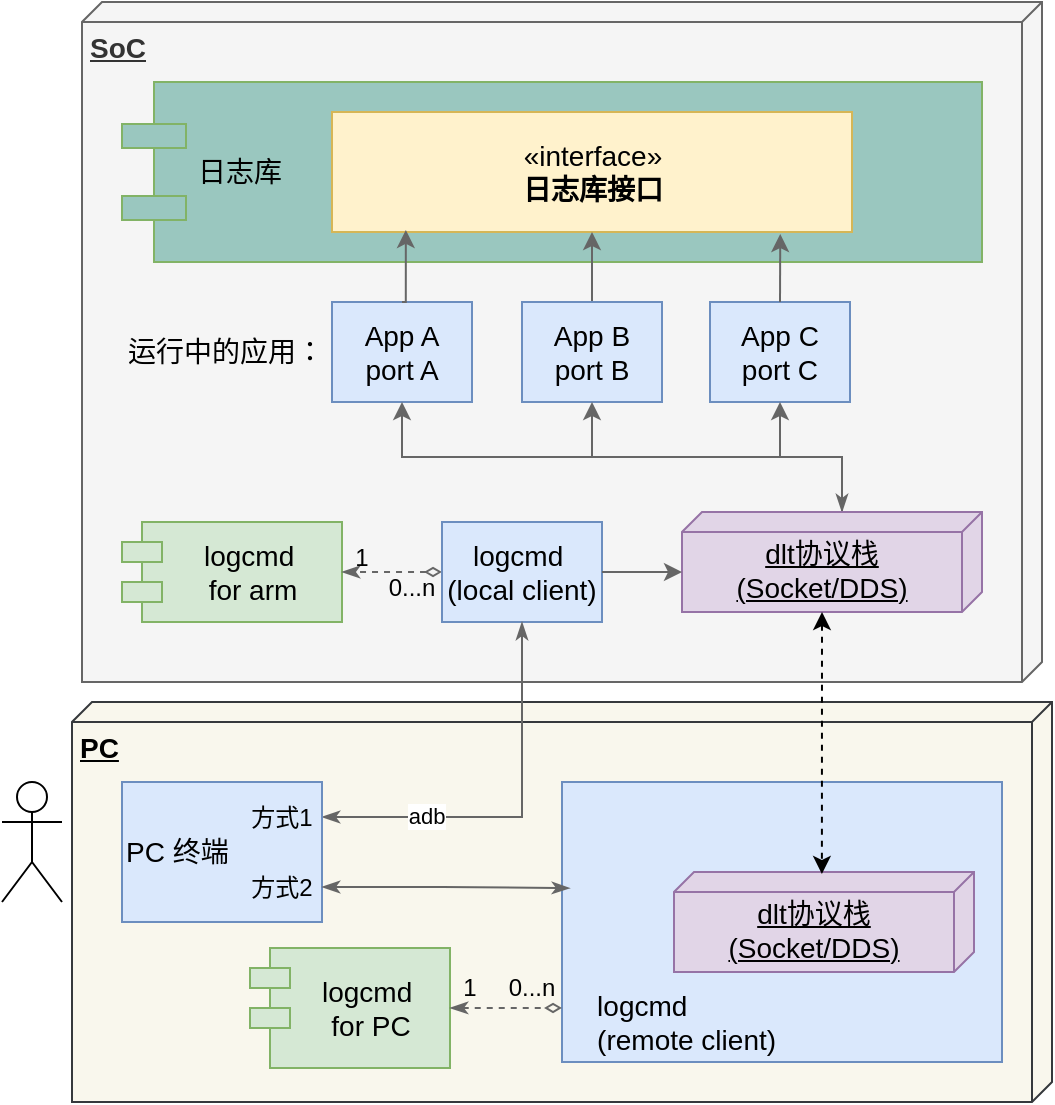 <mxfile version="26.0.6">
  <diagram name="Page-1" id="5f0bae14-7c28-e335-631c-24af17079c00">
    <mxGraphModel dx="1142" dy="748" grid="1" gridSize="10" guides="1" tooltips="1" connect="1" arrows="1" fold="1" page="1" pageScale="1" pageWidth="1100" pageHeight="850" background="none" math="0" shadow="0">
      <root>
        <mxCell id="0" />
        <mxCell id="1" parent="0" />
        <mxCell id="39150e848f15840c-1" value="SoC" style="verticalAlign=top;align=left;spacingTop=8;spacingLeft=2;spacingRight=12;shape=cube;size=10;direction=south;fontStyle=5;html=1;rounded=0;shadow=0;comic=0;labelBackgroundColor=none;strokeWidth=1;fontFamily=Helvetica;fontSize=14;fillColor=#f5f5f5;fontColor=#333333;strokeColor=#666666;" parent="1" vertex="1">
          <mxGeometry x="260" y="50" width="480" height="340" as="geometry" />
        </mxCell>
        <mxCell id="39150e848f15840c-3" value="PC" style="verticalAlign=top;align=left;spacingTop=8;spacingLeft=2;spacingRight=12;shape=cube;size=10;direction=south;fontStyle=5;html=1;rounded=0;shadow=0;comic=0;labelBackgroundColor=none;strokeWidth=1;fontFamily=Helvetica;fontSize=14;fillColor=#f9f7ed;strokeColor=#36393d;" parent="1" vertex="1">
          <mxGeometry x="255" y="400" width="490" height="200" as="geometry" />
        </mxCell>
        <mxCell id="39150e848f15840c-5" value="日志库" style="shape=component;align=left;spacingLeft=36;rounded=0;shadow=0;comic=0;labelBackgroundColor=none;strokeWidth=1;fontFamily=Helvetica;fontSize=14;html=1;fillColor=#9AC7BF;strokeColor=#82b366;" parent="1" vertex="1">
          <mxGeometry x="280" y="90" width="430" height="90" as="geometry" />
        </mxCell>
        <mxCell id="39150e848f15840c-4" value="«interface»&lt;br&gt;&lt;b&gt;日志库接口&lt;/b&gt;" style="html=1;rounded=0;shadow=0;comic=0;labelBackgroundColor=none;strokeWidth=1;fontFamily=Helvetica;fontSize=14;align=center;fillColor=#fff2cc;strokeColor=#d6b656;" parent="1" vertex="1">
          <mxGeometry x="385" y="105" width="260" height="60" as="geometry" />
        </mxCell>
        <mxCell id="Ox8djmFGP4lGGfaMFqNL-8" value="logcmd&amp;nbsp;&lt;div&gt;for arm&lt;/div&gt;" style="shape=module;align=center;spacingLeft=20;align=center;verticalAlign=middle;html=1;fontFamily=Helvetica;fillColor=#d5e8d4;strokeColor=#82b366;fontSize=14;" parent="1" vertex="1">
          <mxGeometry x="280" y="310" width="110" height="50" as="geometry" />
        </mxCell>
        <mxCell id="gmoZkzMjBakNwVVPHtwE-18" style="edgeStyle=orthogonalEdgeStyle;rounded=0;orthogonalLoop=1;jettySize=auto;html=1;exitX=0;exitY=0.5;exitDx=0;exitDy=0;entryX=1;entryY=0.5;entryDx=0;entryDy=0;endArrow=classicThin;endFill=1;startArrow=diamondThin;startFill=0;strokeColor=#666666;dashed=1;" edge="1" parent="1" source="Ox8djmFGP4lGGfaMFqNL-20" target="Ox8djmFGP4lGGfaMFqNL-8">
          <mxGeometry relative="1" as="geometry" />
        </mxCell>
        <mxCell id="Ox8djmFGP4lGGfaMFqNL-20" value="logcmd&amp;nbsp;&lt;div&gt;(local client)&lt;/div&gt;" style="html=1;whiteSpace=wrap;fillColor=#dae8fc;strokeColor=#6c8ebf;fontFamily=Helvetica;fontSize=14;" parent="1" vertex="1">
          <mxGeometry x="440" y="310" width="80" height="50" as="geometry" />
        </mxCell>
        <mxCell id="gmoZkzMjBakNwVVPHtwE-34" style="edgeStyle=orthogonalEdgeStyle;rounded=0;orthogonalLoop=1;jettySize=auto;html=1;exitX=1;exitY=0.25;exitDx=0;exitDy=0;entryX=0.5;entryY=1;entryDx=0;entryDy=0;startArrow=classicThin;startFill=1;endArrow=classicThin;endFill=1;strokeColor=#666666;" edge="1" parent="1" source="Ox8djmFGP4lGGfaMFqNL-29" target="Ox8djmFGP4lGGfaMFqNL-20">
          <mxGeometry relative="1" as="geometry" />
        </mxCell>
        <mxCell id="gmoZkzMjBakNwVVPHtwE-37" value="adb" style="edgeLabel;html=1;align=center;verticalAlign=middle;resizable=0;points=[];" vertex="1" connectable="0" parent="gmoZkzMjBakNwVVPHtwE-34">
          <mxGeometry x="-0.479" y="1" relative="1" as="geometry">
            <mxPoint as="offset" />
          </mxGeometry>
        </mxCell>
        <mxCell id="Ox8djmFGP4lGGfaMFqNL-29" value="PC 终端" style="html=1;whiteSpace=wrap;fillColor=#dae8fc;strokeColor=#6c8ebf;align=left;fontSize=14;" parent="1" vertex="1">
          <mxGeometry x="280" y="440" width="100" height="70" as="geometry" />
        </mxCell>
        <mxCell id="Ox8djmFGP4lGGfaMFqNL-30" value="logcmd&amp;nbsp;&lt;div&gt;for PC&lt;/div&gt;" style="shape=module;align=center;spacingLeft=20;align=center;verticalAlign=middle;html=1;fontFamily=Helvetica;fillColor=#d5e8d4;strokeColor=#82b366;fontSize=14;" parent="1" vertex="1">
          <mxGeometry x="344" y="523" width="100" height="60" as="geometry" />
        </mxCell>
        <mxCell id="Ox8djmFGP4lGGfaMFqNL-6" value="App A&lt;div&gt;port A&lt;/div&gt;" style="html=1;whiteSpace=wrap;fillColor=#dae8fc;strokeColor=#6c8ebf;fontSize=14;" parent="1" vertex="1">
          <mxGeometry x="385" y="200" width="70" height="50" as="geometry" />
        </mxCell>
        <mxCell id="gmoZkzMjBakNwVVPHtwE-9" style="edgeStyle=orthogonalEdgeStyle;rounded=0;orthogonalLoop=1;jettySize=auto;html=1;exitX=0.5;exitY=0;exitDx=0;exitDy=0;entryX=0.5;entryY=1;entryDx=0;entryDy=0;strokeColor=#666666;" edge="1" parent="1" source="Ox8djmFGP4lGGfaMFqNL-7" target="39150e848f15840c-4">
          <mxGeometry relative="1" as="geometry" />
        </mxCell>
        <mxCell id="Ox8djmFGP4lGGfaMFqNL-7" value="App B&lt;div&gt;&lt;div&gt;port B&lt;/div&gt;&lt;/div&gt;" style="html=1;whiteSpace=wrap;fillColor=#dae8fc;strokeColor=#6c8ebf;fontSize=14;" parent="1" vertex="1">
          <mxGeometry x="480" y="200" width="70" height="50" as="geometry" />
        </mxCell>
        <mxCell id="Ox8djmFGP4lGGfaMFqNL-9" value="App C&lt;div&gt;port C&lt;/div&gt;" style="html=1;whiteSpace=wrap;fillColor=#dae8fc;strokeColor=#6c8ebf;fontSize=14;" parent="1" vertex="1">
          <mxGeometry x="574" y="200" width="70" height="50" as="geometry" />
        </mxCell>
        <mxCell id="gmoZkzMjBakNwVVPHtwE-8" style="edgeStyle=orthogonalEdgeStyle;rounded=0;orthogonalLoop=1;jettySize=auto;html=1;exitX=0.5;exitY=0;exitDx=0;exitDy=0;entryX=0.142;entryY=0.983;entryDx=0;entryDy=0;entryPerimeter=0;strokeColor=#666666;" edge="1" parent="1" source="Ox8djmFGP4lGGfaMFqNL-6" target="39150e848f15840c-4">
          <mxGeometry relative="1" as="geometry" />
        </mxCell>
        <mxCell id="gmoZkzMjBakNwVVPHtwE-10" style="edgeStyle=orthogonalEdgeStyle;rounded=0;orthogonalLoop=1;jettySize=auto;html=1;exitX=0.5;exitY=0;exitDx=0;exitDy=0;entryX=0.862;entryY=1.017;entryDx=0;entryDy=0;entryPerimeter=0;strokeColor=#666666;" edge="1" parent="1" source="Ox8djmFGP4lGGfaMFqNL-9" target="39150e848f15840c-4">
          <mxGeometry relative="1" as="geometry" />
        </mxCell>
        <mxCell id="gmoZkzMjBakNwVVPHtwE-15" style="rounded=0;orthogonalLoop=1;jettySize=auto;html=1;exitX=0;exitY=0;exitDx=0;exitDy=70;exitPerimeter=0;entryX=0.5;entryY=1;entryDx=0;entryDy=0;edgeStyle=orthogonalEdgeStyle;strokeColor=#666666;" edge="1" parent="1" source="gmoZkzMjBakNwVVPHtwE-13" target="Ox8djmFGP4lGGfaMFqNL-6">
          <mxGeometry relative="1" as="geometry" />
        </mxCell>
        <mxCell id="gmoZkzMjBakNwVVPHtwE-16" style="edgeStyle=orthogonalEdgeStyle;rounded=0;orthogonalLoop=1;jettySize=auto;html=1;exitX=0;exitY=0;exitDx=0;exitDy=70;exitPerimeter=0;entryX=0.5;entryY=1;entryDx=0;entryDy=0;strokeColor=#666666;" edge="1" parent="1" source="gmoZkzMjBakNwVVPHtwE-13" target="Ox8djmFGP4lGGfaMFqNL-7">
          <mxGeometry relative="1" as="geometry" />
        </mxCell>
        <mxCell id="gmoZkzMjBakNwVVPHtwE-17" style="edgeStyle=orthogonalEdgeStyle;rounded=0;orthogonalLoop=1;jettySize=auto;html=1;exitX=0;exitY=0;exitDx=0;exitDy=70;exitPerimeter=0;entryX=0.5;entryY=1;entryDx=0;entryDy=0;startArrow=classicThin;startFill=1;strokeColor=#666666;" edge="1" parent="1" source="gmoZkzMjBakNwVVPHtwE-13" target="Ox8djmFGP4lGGfaMFqNL-9">
          <mxGeometry relative="1" as="geometry" />
        </mxCell>
        <mxCell id="gmoZkzMjBakNwVVPHtwE-13" value="dlt协议栈 (Socket/DDS)" style="verticalAlign=middle;align=center;spacingTop=8;spacingLeft=2;spacingRight=12;shape=cube;size=10;direction=south;fontStyle=4;html=1;whiteSpace=wrap;fillColor=#e1d5e7;strokeColor=#9673a6;fontSize=14;" vertex="1" parent="1">
          <mxGeometry x="560" y="305" width="150" height="50" as="geometry" />
        </mxCell>
        <mxCell id="gmoZkzMjBakNwVVPHtwE-19" style="edgeStyle=orthogonalEdgeStyle;rounded=0;orthogonalLoop=1;jettySize=auto;html=1;exitX=1;exitY=0.5;exitDx=0;exitDy=0;entryX=0;entryY=0;entryDx=30;entryDy=150;entryPerimeter=0;strokeColor=#666666;" edge="1" parent="1" source="Ox8djmFGP4lGGfaMFqNL-20" target="gmoZkzMjBakNwVVPHtwE-13">
          <mxGeometry relative="1" as="geometry" />
        </mxCell>
        <mxCell id="gmoZkzMjBakNwVVPHtwE-38" value="Actor" style="shape=umlActor;verticalLabelPosition=bottom;verticalAlign=top;html=1;fontColor=none;noLabel=1;" vertex="1" parent="1">
          <mxGeometry x="220" y="440" width="30" height="60" as="geometry" />
        </mxCell>
        <mxCell id="gmoZkzMjBakNwVVPHtwE-41" value="方式1" style="text;html=1;align=center;verticalAlign=middle;whiteSpace=wrap;rounded=0;fontSize=12;" vertex="1" parent="1">
          <mxGeometry x="340" y="450" width="40" height="15" as="geometry" />
        </mxCell>
        <mxCell id="gmoZkzMjBakNwVVPHtwE-43" value="&lt;blockquote style=&quot;margin: 0 0 0 40px; border: none; padding: 0px;&quot;&gt;&lt;/blockquote&gt;&lt;span style=&quot;background-color: transparent;&quot;&gt;&amp;nbsp; &amp;nbsp; logcmd&amp;nbsp;&lt;/span&gt;&lt;br&gt;&lt;div&gt;&amp;nbsp; &amp;nbsp; (remote client)&lt;/div&gt;" style="html=1;whiteSpace=wrap;fillColor=#dae8fc;strokeColor=#6c8ebf;fontFamily=Helvetica;align=left;verticalAlign=bottom;fontSize=14;" vertex="1" parent="1">
          <mxGeometry x="500" y="440" width="220" height="140" as="geometry" />
        </mxCell>
        <mxCell id="gmoZkzMjBakNwVVPHtwE-33" value="dlt协议栈 (Socket/DDS)" style="verticalAlign=middle;align=center;spacingTop=8;spacingLeft=2;spacingRight=12;shape=cube;size=10;direction=south;fontStyle=4;html=1;whiteSpace=wrap;fillColor=#e1d5e7;strokeColor=#9673a6;fontSize=14;" vertex="1" parent="1">
          <mxGeometry x="556" y="485" width="150" height="50" as="geometry" />
        </mxCell>
        <mxCell id="gmoZkzMjBakNwVVPHtwE-36" style="edgeStyle=orthogonalEdgeStyle;rounded=0;orthogonalLoop=1;jettySize=auto;html=1;exitX=0;exitY=0;exitDx=50;exitDy=80;exitPerimeter=0;startArrow=classic;startFill=1;endArrow=classic;endFill=1;dashed=1;entryX=0.02;entryY=0.507;entryDx=0;entryDy=0;entryPerimeter=0;" edge="1" parent="1" source="gmoZkzMjBakNwVVPHtwE-13" target="gmoZkzMjBakNwVVPHtwE-33">
          <mxGeometry relative="1" as="geometry" />
        </mxCell>
        <mxCell id="gmoZkzMjBakNwVVPHtwE-50" value="方式2" style="text;html=1;align=center;verticalAlign=middle;whiteSpace=wrap;rounded=0;fontSize=12;" vertex="1" parent="1">
          <mxGeometry x="340" y="485" width="40" height="15" as="geometry" />
        </mxCell>
        <mxCell id="gmoZkzMjBakNwVVPHtwE-52" value="1" style="text;html=1;align=center;verticalAlign=middle;whiteSpace=wrap;rounded=0;" vertex="1" parent="1">
          <mxGeometry x="444" y="535" width="20" height="15" as="geometry" />
        </mxCell>
        <mxCell id="gmoZkzMjBakNwVVPHtwE-53" value="0...n" style="text;html=1;align=center;verticalAlign=middle;whiteSpace=wrap;rounded=0;" vertex="1" parent="1">
          <mxGeometry x="470" y="535" width="30" height="15" as="geometry" />
        </mxCell>
        <mxCell id="gmoZkzMjBakNwVVPHtwE-54" value="1" style="text;html=1;align=center;verticalAlign=middle;whiteSpace=wrap;rounded=0;" vertex="1" parent="1">
          <mxGeometry x="390" y="320" width="20" height="15" as="geometry" />
        </mxCell>
        <mxCell id="gmoZkzMjBakNwVVPHtwE-55" value="0...n" style="text;html=1;align=center;verticalAlign=middle;whiteSpace=wrap;rounded=0;" vertex="1" parent="1">
          <mxGeometry x="410" y="335" width="30" height="15" as="geometry" />
        </mxCell>
        <mxCell id="gmoZkzMjBakNwVVPHtwE-57" style="edgeStyle=orthogonalEdgeStyle;rounded=0;orthogonalLoop=1;jettySize=auto;html=1;exitX=1;exitY=0.75;exitDx=0;exitDy=0;entryX=0.018;entryY=0.379;entryDx=0;entryDy=0;entryPerimeter=0;startArrow=classicThin;startFill=1;endArrow=classicThin;endFill=1;strokeColor=#666666;" edge="1" parent="1" source="Ox8djmFGP4lGGfaMFqNL-29" target="gmoZkzMjBakNwVVPHtwE-43">
          <mxGeometry relative="1" as="geometry" />
        </mxCell>
        <mxCell id="gmoZkzMjBakNwVVPHtwE-59" style="edgeStyle=orthogonalEdgeStyle;rounded=0;orthogonalLoop=1;jettySize=auto;html=1;exitX=1;exitY=0.5;exitDx=0;exitDy=0;entryX=0;entryY=0.807;entryDx=0;entryDy=0;entryPerimeter=0;strokeColor=#666666;endArrow=diamondThin;endFill=0;startArrow=classicThin;startFill=1;dashed=1;" edge="1" parent="1" source="Ox8djmFGP4lGGfaMFqNL-30" target="gmoZkzMjBakNwVVPHtwE-43">
          <mxGeometry relative="1" as="geometry" />
        </mxCell>
        <mxCell id="gmoZkzMjBakNwVVPHtwE-62" value="运行中的应用：" style="text;html=1;align=center;verticalAlign=middle;whiteSpace=wrap;rounded=0;fontSize=14;" vertex="1" parent="1">
          <mxGeometry x="280" y="210" width="104" height="30" as="geometry" />
        </mxCell>
      </root>
    </mxGraphModel>
  </diagram>
</mxfile>
